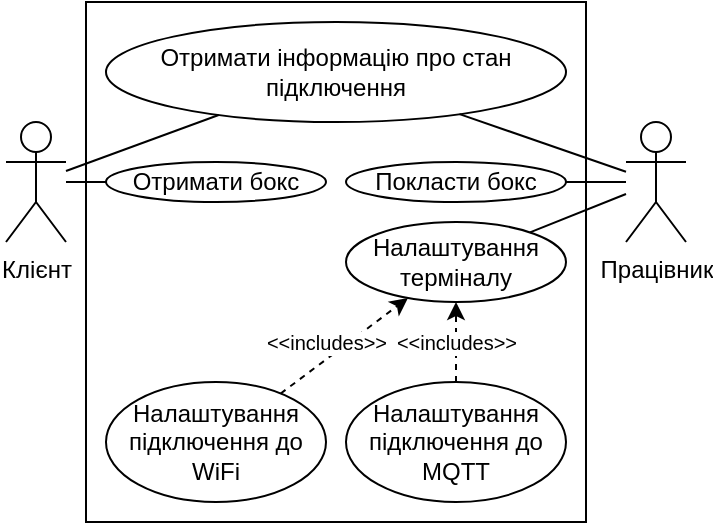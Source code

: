 <mxfile version="21.2.8" type="device" pages="4">
  <diagram name="Use-Case" id="QQ5Y-TXLVw4gwkbxKWof">
    <mxGraphModel dx="1418" dy="820" grid="1" gridSize="10" guides="1" tooltips="1" connect="1" arrows="1" fold="1" page="1" pageScale="1" pageWidth="850" pageHeight="1100" math="0" shadow="0">
      <root>
        <mxCell id="0" />
        <mxCell id="1" parent="0" />
        <mxCell id="yhWfdTrSdgtTu17OQwIP-1" value="Клієнт" style="shape=umlActor;verticalLabelPosition=bottom;verticalAlign=top;html=1;outlineConnect=0;" parent="1" vertex="1">
          <mxGeometry x="250" y="210" width="30" height="60" as="geometry" />
        </mxCell>
        <mxCell id="yhWfdTrSdgtTu17OQwIP-5" value="Працівник" style="shape=umlActor;verticalLabelPosition=bottom;verticalAlign=top;html=1;outlineConnect=0;" parent="1" vertex="1">
          <mxGeometry x="560" y="210" width="30" height="60" as="geometry" />
        </mxCell>
        <mxCell id="yhWfdTrSdgtTu17OQwIP-6" value="" style="rounded=0;whiteSpace=wrap;html=1;fillColor=none;" parent="1" vertex="1">
          <mxGeometry x="290" y="150" width="250" height="260" as="geometry" />
        </mxCell>
        <mxCell id="yhWfdTrSdgtTu17OQwIP-7" value="Отримати бокс" style="ellipse;whiteSpace=wrap;html=1;" parent="1" vertex="1">
          <mxGeometry x="300" y="230" width="110" height="20" as="geometry" />
        </mxCell>
        <mxCell id="yhWfdTrSdgtTu17OQwIP-8" value="Покласти бокс" style="ellipse;whiteSpace=wrap;html=1;" parent="1" vertex="1">
          <mxGeometry x="420" y="230" width="110" height="20" as="geometry" />
        </mxCell>
        <mxCell id="yhWfdTrSdgtTu17OQwIP-9" value="Налаштування терміналу" style="ellipse;whiteSpace=wrap;html=1;" parent="1" vertex="1">
          <mxGeometry x="420" y="260" width="110" height="40" as="geometry" />
        </mxCell>
        <mxCell id="yhWfdTrSdgtTu17OQwIP-10" value="Налаштування підключення до WiFi" style="ellipse;whiteSpace=wrap;html=1;" parent="1" vertex="1">
          <mxGeometry x="300" y="340" width="110" height="60" as="geometry" />
        </mxCell>
        <mxCell id="yhWfdTrSdgtTu17OQwIP-11" value="Налаштування підключення до MQTT" style="ellipse;whiteSpace=wrap;html=1;" parent="1" vertex="1">
          <mxGeometry x="420" y="340" width="110" height="60" as="geometry" />
        </mxCell>
        <mxCell id="yhWfdTrSdgtTu17OQwIP-14" value="" style="rounded=0;orthogonalLoop=1;jettySize=auto;dashed=1;html=1;fontSize=10;" parent="1" source="yhWfdTrSdgtTu17OQwIP-10" target="yhWfdTrSdgtTu17OQwIP-9" edge="1">
          <mxGeometry relative="1" as="geometry">
            <mxPoint x="308" y="589" as="sourcePoint" />
            <mxPoint x="452" y="536" as="targetPoint" />
          </mxGeometry>
        </mxCell>
        <mxCell id="yhWfdTrSdgtTu17OQwIP-15" value="&amp;lt;&amp;lt;includes&amp;gt;&amp;gt;" style="edgeLabel;align=center;verticalAlign=middle;resizable=0;points=[];html=1;fontSize=10;" parent="yhWfdTrSdgtTu17OQwIP-14" vertex="1" connectable="0">
          <mxGeometry x="0.162" relative="1" as="geometry">
            <mxPoint x="-14" y="2" as="offset" />
          </mxGeometry>
        </mxCell>
        <mxCell id="yhWfdTrSdgtTu17OQwIP-16" value="" style="rounded=0;orthogonalLoop=1;jettySize=auto;dashed=1;html=1;fontSize=10;" parent="1" source="yhWfdTrSdgtTu17OQwIP-11" target="yhWfdTrSdgtTu17OQwIP-9" edge="1">
          <mxGeometry relative="1" as="geometry">
            <mxPoint x="318" y="599" as="sourcePoint" />
            <mxPoint x="462" y="546" as="targetPoint" />
          </mxGeometry>
        </mxCell>
        <mxCell id="yhWfdTrSdgtTu17OQwIP-17" value="&amp;lt;&amp;lt;includes&amp;gt;&amp;gt;" style="edgeLabel;align=center;verticalAlign=middle;resizable=0;points=[];html=1;fontSize=10;" parent="yhWfdTrSdgtTu17OQwIP-16" vertex="1" connectable="0">
          <mxGeometry x="0.162" relative="1" as="geometry">
            <mxPoint y="3" as="offset" />
          </mxGeometry>
        </mxCell>
        <mxCell id="yhWfdTrSdgtTu17OQwIP-18" value="" style="endArrow=none;html=1;rounded=0;" parent="1" source="yhWfdTrSdgtTu17OQwIP-1" target="yhWfdTrSdgtTu17OQwIP-7" edge="1">
          <mxGeometry width="50" height="50" relative="1" as="geometry">
            <mxPoint x="120" y="380" as="sourcePoint" />
            <mxPoint x="170" y="330" as="targetPoint" />
          </mxGeometry>
        </mxCell>
        <mxCell id="yhWfdTrSdgtTu17OQwIP-21" value="" style="endArrow=none;html=1;rounded=0;" parent="1" source="yhWfdTrSdgtTu17OQwIP-8" target="yhWfdTrSdgtTu17OQwIP-5" edge="1">
          <mxGeometry width="50" height="50" relative="1" as="geometry">
            <mxPoint x="200" y="250" as="sourcePoint" />
            <mxPoint x="290" y="250" as="targetPoint" />
          </mxGeometry>
        </mxCell>
        <mxCell id="yhWfdTrSdgtTu17OQwIP-23" value="" style="endArrow=none;html=1;rounded=0;" parent="1" source="yhWfdTrSdgtTu17OQwIP-9" target="yhWfdTrSdgtTu17OQwIP-5" edge="1">
          <mxGeometry width="50" height="50" relative="1" as="geometry">
            <mxPoint x="540" y="250" as="sourcePoint" />
            <mxPoint x="570" y="250" as="targetPoint" />
          </mxGeometry>
        </mxCell>
        <mxCell id="yhWfdTrSdgtTu17OQwIP-24" value="Отримати інформацію про стан підключення" style="ellipse;whiteSpace=wrap;html=1;" parent="1" vertex="1">
          <mxGeometry x="300" y="160" width="230" height="50" as="geometry" />
        </mxCell>
        <mxCell id="yhWfdTrSdgtTu17OQwIP-26" value="" style="endArrow=none;html=1;rounded=0;" parent="1" source="yhWfdTrSdgtTu17OQwIP-24" target="yhWfdTrSdgtTu17OQwIP-5" edge="1">
          <mxGeometry width="50" height="50" relative="1" as="geometry">
            <mxPoint x="522" y="275" as="sourcePoint" />
            <mxPoint x="570" y="256" as="targetPoint" />
          </mxGeometry>
        </mxCell>
        <mxCell id="yhWfdTrSdgtTu17OQwIP-27" value="" style="endArrow=none;html=1;rounded=0;" parent="1" source="yhWfdTrSdgtTu17OQwIP-1" target="yhWfdTrSdgtTu17OQwIP-24" edge="1">
          <mxGeometry width="50" height="50" relative="1" as="geometry">
            <mxPoint x="487" y="216" as="sourcePoint" />
            <mxPoint x="570" y="245" as="targetPoint" />
          </mxGeometry>
        </mxCell>
      </root>
    </mxGraphModel>
  </diagram>
  <diagram id="sRdlX-RWd7SInb0Xz-m9" name="Interaction Overview">
    <mxGraphModel dx="1182" dy="683" grid="1" gridSize="10" guides="1" tooltips="1" connect="1" arrows="1" fold="1" page="1" pageScale="1" pageWidth="850" pageHeight="1100" math="0" shadow="0">
      <root>
        <mxCell id="0" />
        <mxCell id="1" parent="0" />
        <mxCell id="zswjcrRMalwncXxvHD72-5" value="" style="edgeStyle=orthogonalEdgeStyle;rounded=0;orthogonalLoop=1;jettySize=auto;html=1;" edge="1" parent="1" source="zswjcrRMalwncXxvHD72-1" target="zswjcrRMalwncXxvHD72-3">
          <mxGeometry relative="1" as="geometry" />
        </mxCell>
        <mxCell id="zswjcrRMalwncXxvHD72-1" value="" style="ellipse;whiteSpace=wrap;html=1;aspect=fixed;" vertex="1" parent="1">
          <mxGeometry x="435" y="50" width="50" height="50" as="geometry" />
        </mxCell>
        <mxCell id="zswjcrRMalwncXxvHD72-8" value="" style="edgeStyle=orthogonalEdgeStyle;rounded=0;orthogonalLoop=1;jettySize=auto;html=1;" edge="1" parent="1" source="zswjcrRMalwncXxvHD72-3" target="zswjcrRMalwncXxvHD72-6">
          <mxGeometry relative="1" as="geometry" />
        </mxCell>
        <mxCell id="zswjcrRMalwncXxvHD72-3" value="&lt;b style=&quot;border-color: var(--border-color);&quot;&gt;Ref&lt;/b&gt;" style="shape=umlFrame;whiteSpace=wrap;html=1;pointerEvents=0;recursiveResize=0;container=1;collapsible=0;width=40;height=20;" vertex="1" parent="1">
          <mxGeometry x="390" y="120" width="140" height="50" as="geometry" />
        </mxCell>
        <mxCell id="zswjcrRMalwncXxvHD72-4" value="Підключення комірок" style="text;align=center;html=1;" vertex="1" parent="zswjcrRMalwncXxvHD72-3">
          <mxGeometry width="120" height="20" relative="1" as="geometry">
            <mxPoint x="10" y="20" as="offset" />
          </mxGeometry>
        </mxCell>
        <mxCell id="zswjcrRMalwncXxvHD72-10" value="" style="edgeStyle=orthogonalEdgeStyle;rounded=0;orthogonalLoop=1;jettySize=auto;html=1;" edge="1" parent="1" source="zswjcrRMalwncXxvHD72-6" target="zswjcrRMalwncXxvHD72-9">
          <mxGeometry relative="1" as="geometry" />
        </mxCell>
        <mxCell id="zswjcrRMalwncXxvHD72-6" value="&lt;b style=&quot;border-color: var(--border-color);&quot;&gt;Ref&lt;/b&gt;" style="shape=umlFrame;whiteSpace=wrap;html=1;pointerEvents=0;recursiveResize=0;container=1;collapsible=0;width=40;height=20;" vertex="1" parent="1">
          <mxGeometry x="330" y="190" width="260" height="50" as="geometry" />
        </mxCell>
        <mxCell id="zswjcrRMalwncXxvHD72-7" value="Перевірка на необхідність зміни конфігурації" style="text;align=center;html=1;" vertex="1" parent="zswjcrRMalwncXxvHD72-6">
          <mxGeometry width="240" height="20" relative="1" as="geometry">
            <mxPoint x="10" y="20" as="offset" />
          </mxGeometry>
        </mxCell>
        <mxCell id="zswjcrRMalwncXxvHD72-13" style="edgeStyle=orthogonalEdgeStyle;rounded=0;orthogonalLoop=1;jettySize=auto;html=1;" edge="1" parent="1" source="zswjcrRMalwncXxvHD72-9" target="zswjcrRMalwncXxvHD72-11">
          <mxGeometry relative="1" as="geometry" />
        </mxCell>
        <mxCell id="zswjcrRMalwncXxvHD72-14" value="[Так]" style="edgeLabel;html=1;align=center;verticalAlign=middle;resizable=0;points=[];" vertex="1" connectable="0" parent="zswjcrRMalwncXxvHD72-13">
          <mxGeometry x="0.02" y="2" relative="1" as="geometry">
            <mxPoint as="offset" />
          </mxGeometry>
        </mxCell>
        <mxCell id="zswjcrRMalwncXxvHD72-38" style="edgeStyle=orthogonalEdgeStyle;rounded=0;orthogonalLoop=1;jettySize=auto;html=1;" edge="1" parent="1" source="zswjcrRMalwncXxvHD72-9" target="zswjcrRMalwncXxvHD72-36">
          <mxGeometry relative="1" as="geometry" />
        </mxCell>
        <mxCell id="zswjcrRMalwncXxvHD72-39" value="[Ні]" style="edgeLabel;html=1;align=center;verticalAlign=middle;resizable=0;points=[];" vertex="1" connectable="0" parent="zswjcrRMalwncXxvHD72-38">
          <mxGeometry x="-0.349" y="-1" relative="1" as="geometry">
            <mxPoint x="1" y="-6" as="offset" />
          </mxGeometry>
        </mxCell>
        <mxCell id="zswjcrRMalwncXxvHD72-9" value="" style="rhombus;whiteSpace=wrap;html=1;" vertex="1" parent="1">
          <mxGeometry x="450" y="260" width="20" height="30" as="geometry" />
        </mxCell>
        <mxCell id="zswjcrRMalwncXxvHD72-32" value="" style="edgeStyle=orthogonalEdgeStyle;rounded=0;orthogonalLoop=1;jettySize=auto;html=1;" edge="1" parent="1" source="zswjcrRMalwncXxvHD72-11" target="zswjcrRMalwncXxvHD72-17">
          <mxGeometry relative="1" as="geometry" />
        </mxCell>
        <mxCell id="zswjcrRMalwncXxvHD72-11" value="&lt;b style=&quot;border-color: var(--border-color);&quot;&gt;Ref&lt;/b&gt;" style="shape=umlFrame;whiteSpace=wrap;html=1;pointerEvents=0;recursiveResize=0;container=1;collapsible=0;width=40;height=20;" vertex="1" parent="1">
          <mxGeometry x="90" y="250" width="240" height="50" as="geometry" />
        </mxCell>
        <mxCell id="zswjcrRMalwncXxvHD72-12" value="Запуск точки доступу для налаштування" style="text;align=center;html=1;" vertex="1" parent="zswjcrRMalwncXxvHD72-11">
          <mxGeometry width="220" height="20" relative="1" as="geometry">
            <mxPoint x="10" y="20" as="offset" />
          </mxGeometry>
        </mxCell>
        <mxCell id="zswjcrRMalwncXxvHD72-40" style="edgeStyle=orthogonalEdgeStyle;rounded=0;orthogonalLoop=1;jettySize=auto;html=1;" edge="1" parent="1" source="zswjcrRMalwncXxvHD72-17" target="zswjcrRMalwncXxvHD72-36">
          <mxGeometry relative="1" as="geometry">
            <Array as="points" />
          </mxGeometry>
        </mxCell>
        <mxCell id="zswjcrRMalwncXxvHD72-17" value="&lt;b style=&quot;border-color: var(--border-color);&quot;&gt;CD&amp;nbsp;&lt;/b&gt;Налаштування" style="shape=umlFrame;whiteSpace=wrap;html=1;pointerEvents=0;recursiveResize=0;container=1;collapsible=0;width=120;height=20;" vertex="1" parent="1">
          <mxGeometry x="110" y="320" width="200" height="160" as="geometry" />
        </mxCell>
        <mxCell id="zswjcrRMalwncXxvHD72-18" value="Користувач" style="shape=umlLifeline;perimeter=lifelinePerimeter;whiteSpace=wrap;html=1;container=1;dropTarget=0;collapsible=0;recursiveResize=0;outlineConnect=0;portConstraint=eastwest;newEdgeStyle={&quot;edgeStyle&quot;:&quot;elbowEdgeStyle&quot;,&quot;elbow&quot;:&quot;vertical&quot;,&quot;curved&quot;:0,&quot;rounded&quot;:0};size=20;" vertex="1" parent="zswjcrRMalwncXxvHD72-17">
          <mxGeometry x="120" y="30" width="70" height="120" as="geometry" />
        </mxCell>
        <mxCell id="zswjcrRMalwncXxvHD72-22" value="" style="html=1;points=[];perimeter=orthogonalPerimeter;outlineConnect=0;targetShapes=umlLifeline;portConstraint=eastwest;newEdgeStyle={&quot;edgeStyle&quot;:&quot;elbowEdgeStyle&quot;,&quot;elbow&quot;:&quot;vertical&quot;,&quot;curved&quot;:0,&quot;rounded&quot;:0};" vertex="1" parent="zswjcrRMalwncXxvHD72-18">
          <mxGeometry x="30" y="30" width="10" height="80" as="geometry" />
        </mxCell>
        <mxCell id="zswjcrRMalwncXxvHD72-20" value="Термінал" style="shape=umlLifeline;perimeter=lifelinePerimeter;whiteSpace=wrap;html=1;container=1;dropTarget=0;collapsible=0;recursiveResize=0;outlineConnect=0;portConstraint=eastwest;newEdgeStyle={&quot;edgeStyle&quot;:&quot;elbowEdgeStyle&quot;,&quot;elbow&quot;:&quot;vertical&quot;,&quot;curved&quot;:0,&quot;rounded&quot;:0};size=20;" vertex="1" parent="zswjcrRMalwncXxvHD72-17">
          <mxGeometry x="10" y="30" width="60" height="120" as="geometry" />
        </mxCell>
        <mxCell id="zswjcrRMalwncXxvHD72-21" value="" style="html=1;points=[];perimeter=orthogonalPerimeter;outlineConnect=0;targetShapes=umlLifeline;portConstraint=eastwest;newEdgeStyle={&quot;edgeStyle&quot;:&quot;elbowEdgeStyle&quot;,&quot;elbow&quot;:&quot;vertical&quot;,&quot;curved&quot;:0,&quot;rounded&quot;:0};" vertex="1" parent="zswjcrRMalwncXxvHD72-20">
          <mxGeometry x="25" y="30" width="10" height="80" as="geometry" />
        </mxCell>
        <mxCell id="zswjcrRMalwncXxvHD72-23" value="" style="edgeStyle=elbowEdgeStyle;rounded=0;orthogonalLoop=1;jettySize=auto;html=1;elbow=vertical;curved=0;startArrow=classic;startFill=1;endArrow=none;endFill=0;" edge="1" parent="zswjcrRMalwncXxvHD72-17" source="zswjcrRMalwncXxvHD72-21" target="zswjcrRMalwncXxvHD72-22">
          <mxGeometry relative="1" as="geometry">
            <Array as="points">
              <mxPoint x="80" y="70" />
              <mxPoint x="90" y="100" />
            </Array>
          </mxGeometry>
        </mxCell>
        <mxCell id="zswjcrRMalwncXxvHD72-24" value="1: getPage&amp;nbsp;" style="edgeLabel;html=1;align=center;verticalAlign=middle;resizable=0;points=[];" vertex="1" connectable="0" parent="zswjcrRMalwncXxvHD72-23">
          <mxGeometry x="-0.021" relative="1" as="geometry">
            <mxPoint y="-10" as="offset" />
          </mxGeometry>
        </mxCell>
        <mxCell id="zswjcrRMalwncXxvHD72-25" value="" style="edgeStyle=elbowEdgeStyle;rounded=0;orthogonalLoop=1;jettySize=auto;html=1;elbow=vertical;curved=0;dashed=1;" edge="1" parent="zswjcrRMalwncXxvHD72-17" source="zswjcrRMalwncXxvHD72-21" target="zswjcrRMalwncXxvHD72-22">
          <mxGeometry relative="1" as="geometry">
            <Array as="points">
              <mxPoint x="100" y="90" />
              <mxPoint x="90" y="100" />
              <mxPoint x="80" y="90" />
            </Array>
          </mxGeometry>
        </mxCell>
        <mxCell id="zswjcrRMalwncXxvHD72-27" value="settings page" style="edgeLabel;html=1;align=center;verticalAlign=middle;resizable=0;points=[];" vertex="1" connectable="0" parent="zswjcrRMalwncXxvHD72-25">
          <mxGeometry x="-0.046" relative="1" as="geometry">
            <mxPoint y="-10" as="offset" />
          </mxGeometry>
        </mxCell>
        <mxCell id="zswjcrRMalwncXxvHD72-28" value="" style="edgeStyle=elbowEdgeStyle;rounded=0;orthogonalLoop=1;jettySize=auto;html=1;elbow=vertical;curved=0;" edge="1" parent="zswjcrRMalwncXxvHD72-17" source="zswjcrRMalwncXxvHD72-22" target="zswjcrRMalwncXxvHD72-21">
          <mxGeometry relative="1" as="geometry">
            <Array as="points">
              <mxPoint x="100" y="110" />
              <mxPoint x="90" y="130" />
            </Array>
          </mxGeometry>
        </mxCell>
        <mxCell id="zswjcrRMalwncXxvHD72-29" value="2: setSettings" style="edgeLabel;html=1;align=center;verticalAlign=middle;resizable=0;points=[];" vertex="1" connectable="0" parent="zswjcrRMalwncXxvHD72-28">
          <mxGeometry x="0.116" y="-1" relative="1" as="geometry">
            <mxPoint y="-9" as="offset" />
          </mxGeometry>
        </mxCell>
        <mxCell id="zswjcrRMalwncXxvHD72-30" value="" style="edgeStyle=elbowEdgeStyle;rounded=0;orthogonalLoop=1;jettySize=auto;html=1;elbow=vertical;curved=0;dashed=1;" edge="1" parent="zswjcrRMalwncXxvHD72-17" source="zswjcrRMalwncXxvHD72-21" target="zswjcrRMalwncXxvHD72-22">
          <mxGeometry relative="1" as="geometry">
            <Array as="points">
              <mxPoint x="100" y="130" />
              <mxPoint x="60" y="160" />
            </Array>
          </mxGeometry>
        </mxCell>
        <mxCell id="zswjcrRMalwncXxvHD72-31" value="result page" style="edgeLabel;html=1;align=center;verticalAlign=middle;resizable=0;points=[];" vertex="1" connectable="0" parent="zswjcrRMalwncXxvHD72-30">
          <mxGeometry x="-0.145" relative="1" as="geometry">
            <mxPoint x="10" y="-10" as="offset" />
          </mxGeometry>
        </mxCell>
        <mxCell id="zswjcrRMalwncXxvHD72-43" style="edgeStyle=orthogonalEdgeStyle;rounded=0;orthogonalLoop=1;jettySize=auto;html=1;" edge="1" parent="1" source="zswjcrRMalwncXxvHD72-36" target="zswjcrRMalwncXxvHD72-44">
          <mxGeometry relative="1" as="geometry">
            <mxPoint x="460" y="390" as="targetPoint" />
            <Array as="points">
              <mxPoint x="460" y="500" />
            </Array>
          </mxGeometry>
        </mxCell>
        <mxCell id="zswjcrRMalwncXxvHD72-36" value="&lt;b&gt;Ref&lt;/b&gt;" style="shape=umlFrame;whiteSpace=wrap;html=1;pointerEvents=0;recursiveResize=0;container=1;collapsible=0;width=40;height=20;" vertex="1" parent="1">
          <mxGeometry x="390" y="375" width="140" height="50" as="geometry" />
        </mxCell>
        <mxCell id="zswjcrRMalwncXxvHD72-37" value="Підключення до WiFi" style="text;align=center;html=1;" vertex="1" parent="zswjcrRMalwncXxvHD72-36">
          <mxGeometry width="120" height="20" relative="1" as="geometry">
            <mxPoint x="10" y="20" as="offset" />
          </mxGeometry>
        </mxCell>
        <mxCell id="zswjcrRMalwncXxvHD72-70" style="edgeStyle=orthogonalEdgeStyle;rounded=0;orthogonalLoop=1;jettySize=auto;html=1;" edge="1" parent="1" source="zswjcrRMalwncXxvHD72-44" target="zswjcrRMalwncXxvHD72-67">
          <mxGeometry relative="1" as="geometry" />
        </mxCell>
        <mxCell id="zswjcrRMalwncXxvHD72-44" value="&lt;b&gt;CD &lt;/b&gt;Підключення до MQTT брокера" style="shape=umlFrame;whiteSpace=wrap;html=1;pointerEvents=0;recursiveResize=0;container=1;collapsible=0;width=120;height=30;" vertex="1" parent="1">
          <mxGeometry x="110" y="490" width="200" height="170" as="geometry" />
        </mxCell>
        <mxCell id="zswjcrRMalwncXxvHD72-45" value="Брокер" style="shape=umlLifeline;perimeter=lifelinePerimeter;whiteSpace=wrap;html=1;container=1;dropTarget=0;collapsible=0;recursiveResize=0;outlineConnect=0;portConstraint=eastwest;newEdgeStyle={&quot;edgeStyle&quot;:&quot;elbowEdgeStyle&quot;,&quot;elbow&quot;:&quot;vertical&quot;,&quot;curved&quot;:0,&quot;rounded&quot;:0};size=20;" vertex="1" parent="zswjcrRMalwncXxvHD72-44">
          <mxGeometry x="120" y="40" width="70" height="120" as="geometry" />
        </mxCell>
        <mxCell id="zswjcrRMalwncXxvHD72-46" value="" style="html=1;points=[];perimeter=orthogonalPerimeter;outlineConnect=0;targetShapes=umlLifeline;portConstraint=eastwest;newEdgeStyle={&quot;edgeStyle&quot;:&quot;elbowEdgeStyle&quot;,&quot;elbow&quot;:&quot;vertical&quot;,&quot;curved&quot;:0,&quot;rounded&quot;:0};" vertex="1" parent="zswjcrRMalwncXxvHD72-45">
          <mxGeometry x="30" y="30" width="10" height="80" as="geometry" />
        </mxCell>
        <mxCell id="zswjcrRMalwncXxvHD72-47" value="Термінал" style="shape=umlLifeline;perimeter=lifelinePerimeter;whiteSpace=wrap;html=1;container=1;dropTarget=0;collapsible=0;recursiveResize=0;outlineConnect=0;portConstraint=eastwest;newEdgeStyle={&quot;edgeStyle&quot;:&quot;elbowEdgeStyle&quot;,&quot;elbow&quot;:&quot;vertical&quot;,&quot;curved&quot;:0,&quot;rounded&quot;:0};size=20;" vertex="1" parent="zswjcrRMalwncXxvHD72-44">
          <mxGeometry x="10" y="40" width="60" height="120" as="geometry" />
        </mxCell>
        <mxCell id="zswjcrRMalwncXxvHD72-48" value="" style="html=1;points=[];perimeter=orthogonalPerimeter;outlineConnect=0;targetShapes=umlLifeline;portConstraint=eastwest;newEdgeStyle={&quot;edgeStyle&quot;:&quot;elbowEdgeStyle&quot;,&quot;elbow&quot;:&quot;vertical&quot;,&quot;curved&quot;:0,&quot;rounded&quot;:0};" vertex="1" parent="zswjcrRMalwncXxvHD72-47">
          <mxGeometry x="25" y="30" width="10" height="80" as="geometry" />
        </mxCell>
        <mxCell id="zswjcrRMalwncXxvHD72-57" value="" style="edgeStyle=elbowEdgeStyle;rounded=0;orthogonalLoop=1;jettySize=auto;html=1;elbow=vertical;curved=0;" edge="1" parent="zswjcrRMalwncXxvHD72-44" source="zswjcrRMalwncXxvHD72-48" target="zswjcrRMalwncXxvHD72-46">
          <mxGeometry relative="1" as="geometry">
            <Array as="points">
              <mxPoint x="70" y="80" />
            </Array>
          </mxGeometry>
        </mxCell>
        <mxCell id="zswjcrRMalwncXxvHD72-58" value="1: сonnect" style="edgeLabel;html=1;align=center;verticalAlign=middle;resizable=0;points=[];" vertex="1" connectable="0" parent="zswjcrRMalwncXxvHD72-57">
          <mxGeometry x="-0.231" relative="1" as="geometry">
            <mxPoint x="15" y="-10" as="offset" />
          </mxGeometry>
        </mxCell>
        <mxCell id="zswjcrRMalwncXxvHD72-59" value="" style="edgeStyle=elbowEdgeStyle;rounded=0;orthogonalLoop=1;jettySize=auto;html=1;elbow=vertical;curved=0;" edge="1" parent="zswjcrRMalwncXxvHD72-44" source="zswjcrRMalwncXxvHD72-48" target="zswjcrRMalwncXxvHD72-46">
          <mxGeometry relative="1" as="geometry">
            <Array as="points">
              <mxPoint x="90" y="120" />
              <mxPoint x="70" y="100" />
            </Array>
          </mxGeometry>
        </mxCell>
        <mxCell id="zswjcrRMalwncXxvHD72-60" value="2: subsribe" style="edgeLabel;html=1;align=center;verticalAlign=middle;resizable=0;points=[];" vertex="1" connectable="0" parent="zswjcrRMalwncXxvHD72-59">
          <mxGeometry x="-0.139" relative="1" as="geometry">
            <mxPoint x="10" y="-10" as="offset" />
          </mxGeometry>
        </mxCell>
        <mxCell id="zswjcrRMalwncXxvHD72-62" value="" style="edgeStyle=elbowEdgeStyle;rounded=0;orthogonalLoop=1;jettySize=auto;html=1;elbow=vertical;curved=0;dashed=1;" edge="1" parent="zswjcrRMalwncXxvHD72-44" source="zswjcrRMalwncXxvHD72-46" target="zswjcrRMalwncXxvHD72-48">
          <mxGeometry relative="1" as="geometry">
            <Array as="points">
              <mxPoint x="140" y="100" />
            </Array>
          </mxGeometry>
        </mxCell>
        <mxCell id="zswjcrRMalwncXxvHD72-64" value="response" style="edgeLabel;html=1;align=center;verticalAlign=middle;resizable=0;points=[];" vertex="1" connectable="0" parent="zswjcrRMalwncXxvHD72-62">
          <mxGeometry x="0.078" relative="1" as="geometry">
            <mxPoint x="7" y="-10" as="offset" />
          </mxGeometry>
        </mxCell>
        <mxCell id="zswjcrRMalwncXxvHD72-63" value="" style="edgeStyle=elbowEdgeStyle;rounded=0;orthogonalLoop=1;jettySize=auto;html=1;elbow=vertical;curved=0;dashed=1;" edge="1" parent="zswjcrRMalwncXxvHD72-44" source="zswjcrRMalwncXxvHD72-46" target="zswjcrRMalwncXxvHD72-48">
          <mxGeometry relative="1" as="geometry">
            <Array as="points">
              <mxPoint x="60" y="140" />
            </Array>
          </mxGeometry>
        </mxCell>
        <mxCell id="zswjcrRMalwncXxvHD72-66" value="response" style="edgeLabel;html=1;align=center;verticalAlign=middle;resizable=0;points=[];" vertex="1" connectable="0" parent="zswjcrRMalwncXxvHD72-63">
          <mxGeometry x="-0.013" relative="1" as="geometry">
            <mxPoint x="2" y="-10" as="offset" />
          </mxGeometry>
        </mxCell>
        <mxCell id="zswjcrRMalwncXxvHD72-72" value="" style="edgeStyle=orthogonalEdgeStyle;rounded=0;orthogonalLoop=1;jettySize=auto;html=1;" edge="1" parent="1" source="zswjcrRMalwncXxvHD72-67" target="zswjcrRMalwncXxvHD72-71">
          <mxGeometry relative="1" as="geometry" />
        </mxCell>
        <mxCell id="zswjcrRMalwncXxvHD72-67" value="&lt;b style=&quot;border-color: var(--border-color);&quot;&gt;Ref&lt;/b&gt;" style="shape=umlFrame;whiteSpace=wrap;html=1;pointerEvents=0;recursiveResize=0;container=1;collapsible=0;width=40;height=20;" vertex="1" parent="1">
          <mxGeometry x="330" y="550" width="220" height="50" as="geometry" />
        </mxCell>
        <mxCell id="zswjcrRMalwncXxvHD72-68" value="Перевірка підключення до Інтернету" style="text;align=center;html=1;" vertex="1" parent="zswjcrRMalwncXxvHD72-67">
          <mxGeometry width="200" height="20" relative="1" as="geometry">
            <mxPoint x="10" y="20" as="offset" />
          </mxGeometry>
        </mxCell>
        <mxCell id="zswjcrRMalwncXxvHD72-75" style="edgeStyle=orthogonalEdgeStyle;rounded=0;orthogonalLoop=1;jettySize=auto;html=1;exitX=1;exitY=0.5;exitDx=0;exitDy=0;" edge="1" parent="1" source="zswjcrRMalwncXxvHD72-71" target="zswjcrRMalwncXxvHD72-73">
          <mxGeometry relative="1" as="geometry" />
        </mxCell>
        <mxCell id="zswjcrRMalwncXxvHD72-110" value="[Немає]" style="edgeLabel;html=1;align=center;verticalAlign=middle;resizable=0;points=[];" vertex="1" connectable="0" parent="zswjcrRMalwncXxvHD72-75">
          <mxGeometry x="-0.158" y="1" relative="1" as="geometry">
            <mxPoint x="-10" y="1" as="offset" />
          </mxGeometry>
        </mxCell>
        <mxCell id="zswjcrRMalwncXxvHD72-78" style="edgeStyle=orthogonalEdgeStyle;rounded=0;orthogonalLoop=1;jettySize=auto;html=1;exitX=0;exitY=0.5;exitDx=0;exitDy=0;" edge="1" parent="1" source="zswjcrRMalwncXxvHD72-71" target="zswjcrRMalwncXxvHD72-76">
          <mxGeometry relative="1" as="geometry" />
        </mxCell>
        <mxCell id="zswjcrRMalwncXxvHD72-109" value="[Є]" style="edgeLabel;html=1;align=center;verticalAlign=middle;resizable=0;points=[];" vertex="1" connectable="0" parent="zswjcrRMalwncXxvHD72-78">
          <mxGeometry x="-0.219" y="1" relative="1" as="geometry">
            <mxPoint as="offset" />
          </mxGeometry>
        </mxCell>
        <mxCell id="zswjcrRMalwncXxvHD72-71" value="" style="rhombus;whiteSpace=wrap;html=1;" vertex="1" parent="1">
          <mxGeometry x="430" y="620" width="20" height="30" as="geometry" />
        </mxCell>
        <mxCell id="zswjcrRMalwncXxvHD72-113" style="edgeStyle=orthogonalEdgeStyle;rounded=0;orthogonalLoop=1;jettySize=auto;html=1;endArrow=none;endFill=0;" edge="1" parent="1" source="zswjcrRMalwncXxvHD72-73">
          <mxGeometry relative="1" as="geometry">
            <mxPoint x="600" y="695" as="targetPoint" />
            <Array as="points">
              <mxPoint x="600" y="695" />
              <mxPoint x="600" y="695" />
            </Array>
          </mxGeometry>
        </mxCell>
        <mxCell id="zswjcrRMalwncXxvHD72-73" value="&lt;b&gt;Ref&lt;/b&gt;" style="shape=umlFrame;whiteSpace=wrap;html=1;pointerEvents=0;recursiveResize=0;container=1;collapsible=0;width=40;height=20;" vertex="1" parent="1">
          <mxGeometry x="450" y="670" width="140" height="50" as="geometry" />
        </mxCell>
        <mxCell id="zswjcrRMalwncXxvHD72-74" value="Вимкнути діод" style="text;align=center;html=1;" vertex="1" parent="zswjcrRMalwncXxvHD72-73">
          <mxGeometry width="120" height="20" relative="1" as="geometry">
            <mxPoint x="10" y="20" as="offset" />
          </mxGeometry>
        </mxCell>
        <mxCell id="zswjcrRMalwncXxvHD72-81" value="" style="edgeStyle=orthogonalEdgeStyle;rounded=0;orthogonalLoop=1;jettySize=auto;html=1;" edge="1" parent="1" source="zswjcrRMalwncXxvHD72-76" target="zswjcrRMalwncXxvHD72-79">
          <mxGeometry relative="1" as="geometry" />
        </mxCell>
        <mxCell id="zswjcrRMalwncXxvHD72-76" value="&lt;b&gt;Ref&lt;/b&gt;" style="shape=umlFrame;whiteSpace=wrap;html=1;pointerEvents=0;recursiveResize=0;container=1;collapsible=0;width=40;height=20;" vertex="1" parent="1">
          <mxGeometry x="290" y="670" width="140" height="50" as="geometry" />
        </mxCell>
        <mxCell id="zswjcrRMalwncXxvHD72-77" value="Увімкнути діод" style="text;align=center;html=1;" vertex="1" parent="zswjcrRMalwncXxvHD72-76">
          <mxGeometry width="120" height="20" relative="1" as="geometry">
            <mxPoint x="10" y="20" as="offset" />
          </mxGeometry>
        </mxCell>
        <mxCell id="zswjcrRMalwncXxvHD72-84" value="" style="edgeStyle=orthogonalEdgeStyle;rounded=0;orthogonalLoop=1;jettySize=auto;html=1;" edge="1" parent="1" source="zswjcrRMalwncXxvHD72-79" target="zswjcrRMalwncXxvHD72-83">
          <mxGeometry relative="1" as="geometry" />
        </mxCell>
        <mxCell id="zswjcrRMalwncXxvHD72-79" value="&lt;b style=&quot;border-color: var(--border-color);&quot;&gt;Ref&lt;/b&gt;" style="shape=umlFrame;whiteSpace=wrap;html=1;pointerEvents=0;recursiveResize=0;container=1;collapsible=0;width=40;height=20;" vertex="1" parent="1">
          <mxGeometry x="250" y="740" width="220" height="50" as="geometry" />
        </mxCell>
        <mxCell id="zswjcrRMalwncXxvHD72-80" value="Перевірка MQTT повідомлень" style="text;align=center;html=1;" vertex="1" parent="zswjcrRMalwncXxvHD72-79">
          <mxGeometry width="200" height="20" relative="1" as="geometry">
            <mxPoint x="10" y="20" as="offset" />
          </mxGeometry>
        </mxCell>
        <mxCell id="zswjcrRMalwncXxvHD72-87" style="edgeStyle=orthogonalEdgeStyle;rounded=0;orthogonalLoop=1;jettySize=auto;html=1;" edge="1" parent="1" source="zswjcrRMalwncXxvHD72-83" target="zswjcrRMalwncXxvHD72-85">
          <mxGeometry relative="1" as="geometry" />
        </mxCell>
        <mxCell id="zswjcrRMalwncXxvHD72-107" value="[Є]" style="edgeLabel;html=1;align=center;verticalAlign=middle;resizable=0;points=[];" vertex="1" connectable="0" parent="zswjcrRMalwncXxvHD72-87">
          <mxGeometry x="0.558" y="1" relative="1" as="geometry">
            <mxPoint x="11" y="-1" as="offset" />
          </mxGeometry>
        </mxCell>
        <mxCell id="zswjcrRMalwncXxvHD72-104" style="edgeStyle=orthogonalEdgeStyle;rounded=0;orthogonalLoop=1;jettySize=auto;html=1;endArrow=none;endFill=0;" edge="1" parent="1" source="zswjcrRMalwncXxvHD72-83">
          <mxGeometry relative="1" as="geometry">
            <mxPoint x="600" y="825" as="targetPoint" />
          </mxGeometry>
        </mxCell>
        <mxCell id="zswjcrRMalwncXxvHD72-105" value="[Немає]" style="edgeLabel;html=1;align=center;verticalAlign=middle;resizable=0;points=[];" vertex="1" connectable="0" parent="zswjcrRMalwncXxvHD72-104">
          <mxGeometry x="-0.29" y="1" relative="1" as="geometry">
            <mxPoint x="33" y="1" as="offset" />
          </mxGeometry>
        </mxCell>
        <mxCell id="zswjcrRMalwncXxvHD72-83" value="" style="rhombus;whiteSpace=wrap;html=1;" vertex="1" parent="1">
          <mxGeometry x="350" y="810" width="20" height="30" as="geometry" />
        </mxCell>
        <mxCell id="zswjcrRMalwncXxvHD72-89" style="edgeStyle=orthogonalEdgeStyle;rounded=0;orthogonalLoop=1;jettySize=auto;html=1;" edge="1" parent="1" source="zswjcrRMalwncXxvHD72-85" target="zswjcrRMalwncXxvHD72-88">
          <mxGeometry relative="1" as="geometry" />
        </mxCell>
        <mxCell id="zswjcrRMalwncXxvHD72-85" value="&lt;b&gt;Ref&lt;/b&gt;" style="shape=umlFrame;whiteSpace=wrap;html=1;pointerEvents=0;recursiveResize=0;container=1;collapsible=0;width=40;height=20;" vertex="1" parent="1">
          <mxGeometry x="130" y="800" width="180" height="50" as="geometry" />
        </mxCell>
        <mxCell id="zswjcrRMalwncXxvHD72-86" value="Перевірка наявності комірки" style="text;align=center;html=1;" vertex="1" parent="zswjcrRMalwncXxvHD72-85">
          <mxGeometry width="160" height="20" relative="1" as="geometry">
            <mxPoint x="10" y="20" as="offset" />
          </mxGeometry>
        </mxCell>
        <mxCell id="zswjcrRMalwncXxvHD72-92" value="" style="edgeStyle=orthogonalEdgeStyle;rounded=0;orthogonalLoop=1;jettySize=auto;html=1;" edge="1" parent="1" source="zswjcrRMalwncXxvHD72-88" target="zswjcrRMalwncXxvHD72-90">
          <mxGeometry relative="1" as="geometry" />
        </mxCell>
        <mxCell id="zswjcrRMalwncXxvHD72-108" value="[Є]" style="edgeLabel;html=1;align=center;verticalAlign=middle;resizable=0;points=[];" vertex="1" connectable="0" parent="zswjcrRMalwncXxvHD72-92">
          <mxGeometry x="0.551" y="1" relative="1" as="geometry">
            <mxPoint x="-1" y="-9" as="offset" />
          </mxGeometry>
        </mxCell>
        <mxCell id="zswjcrRMalwncXxvHD72-103" style="edgeStyle=orthogonalEdgeStyle;rounded=0;orthogonalLoop=1;jettySize=auto;html=1;endArrow=none;endFill=0;" edge="1" parent="1" source="zswjcrRMalwncXxvHD72-88">
          <mxGeometry relative="1" as="geometry">
            <mxPoint x="600" y="885" as="targetPoint" />
          </mxGeometry>
        </mxCell>
        <mxCell id="zswjcrRMalwncXxvHD72-106" value="[Немає]" style="edgeLabel;html=1;align=center;verticalAlign=middle;resizable=0;points=[];" vertex="1" connectable="0" parent="zswjcrRMalwncXxvHD72-103">
          <mxGeometry x="-0.237" y="1" relative="1" as="geometry">
            <mxPoint x="114" y="1" as="offset" />
          </mxGeometry>
        </mxCell>
        <mxCell id="zswjcrRMalwncXxvHD72-88" value="" style="rhombus;whiteSpace=wrap;html=1;" vertex="1" parent="1">
          <mxGeometry x="210" y="870" width="20" height="30" as="geometry" />
        </mxCell>
        <mxCell id="zswjcrRMalwncXxvHD72-97" style="edgeStyle=orthogonalEdgeStyle;rounded=0;orthogonalLoop=1;jettySize=auto;html=1;" edge="1" parent="1" source="zswjcrRMalwncXxvHD72-90" target="zswjcrRMalwncXxvHD72-93">
          <mxGeometry relative="1" as="geometry" />
        </mxCell>
        <mxCell id="zswjcrRMalwncXxvHD72-90" value="&lt;b&gt;Ref&lt;/b&gt;" style="shape=umlFrame;whiteSpace=wrap;html=1;pointerEvents=0;recursiveResize=0;container=1;collapsible=0;width=40;height=20;" vertex="1" parent="1">
          <mxGeometry x="160" y="930" width="120" height="50" as="geometry" />
        </mxCell>
        <mxCell id="zswjcrRMalwncXxvHD72-91" value="Відкрити комірку" style="text;align=center;html=1;" vertex="1" parent="zswjcrRMalwncXxvHD72-90">
          <mxGeometry width="100" height="20" relative="1" as="geometry">
            <mxPoint x="10" y="20" as="offset" />
          </mxGeometry>
        </mxCell>
        <mxCell id="zswjcrRMalwncXxvHD72-98" style="edgeStyle=orthogonalEdgeStyle;rounded=0;orthogonalLoop=1;jettySize=auto;html=1;" edge="1" parent="1" source="zswjcrRMalwncXxvHD72-93" target="zswjcrRMalwncXxvHD72-95">
          <mxGeometry relative="1" as="geometry" />
        </mxCell>
        <mxCell id="zswjcrRMalwncXxvHD72-93" value="&lt;b&gt;Ref&lt;/b&gt;" style="shape=umlFrame;whiteSpace=wrap;html=1;pointerEvents=0;recursiveResize=0;container=1;collapsible=0;width=40;height=20;" vertex="1" parent="1">
          <mxGeometry x="300" y="930" width="120" height="50" as="geometry" />
        </mxCell>
        <mxCell id="zswjcrRMalwncXxvHD72-94" value="Почекати 5 секунд" style="text;align=center;html=1;" vertex="1" parent="zswjcrRMalwncXxvHD72-93">
          <mxGeometry width="100" height="20" relative="1" as="geometry">
            <mxPoint x="10" y="20" as="offset" />
          </mxGeometry>
        </mxCell>
        <mxCell id="zswjcrRMalwncXxvHD72-102" value="" style="edgeStyle=orthogonalEdgeStyle;rounded=0;orthogonalLoop=1;jettySize=auto;html=1;" edge="1" parent="1" source="zswjcrRMalwncXxvHD72-95" target="zswjcrRMalwncXxvHD72-67">
          <mxGeometry relative="1" as="geometry">
            <mxPoint x="457.2" y="1198.7" as="targetPoint" />
            <Array as="points">
              <mxPoint x="600" y="955" />
              <mxPoint x="600" y="575" />
            </Array>
          </mxGeometry>
        </mxCell>
        <mxCell id="zswjcrRMalwncXxvHD72-95" value="&lt;b&gt;Ref&lt;/b&gt;" style="shape=umlFrame;whiteSpace=wrap;html=1;pointerEvents=0;recursiveResize=0;container=1;collapsible=0;width=40;height=20;" vertex="1" parent="1">
          <mxGeometry x="440" y="930" width="120" height="50" as="geometry" />
        </mxCell>
        <mxCell id="zswjcrRMalwncXxvHD72-96" value="Закрити комірку" style="text;align=center;html=1;" vertex="1" parent="zswjcrRMalwncXxvHD72-95">
          <mxGeometry width="100" height="20" relative="1" as="geometry">
            <mxPoint x="10" y="20" as="offset" />
          </mxGeometry>
        </mxCell>
      </root>
    </mxGraphModel>
  </diagram>
  <diagram id="4FyG-PxxAIIpwH2PDaL7" name="Activity">
    <mxGraphModel dx="978" dy="566" grid="1" gridSize="10" guides="1" tooltips="1" connect="1" arrows="1" fold="1" page="1" pageScale="1" pageWidth="850" pageHeight="1100" math="0" shadow="0">
      <root>
        <mxCell id="0" />
        <mxCell id="1" parent="0" />
        <mxCell id="tUj53khMk2jWylu8mosF-1" value="" style="edgeStyle=orthogonalEdgeStyle;rounded=0;orthogonalLoop=1;jettySize=auto;html=1;" edge="1" parent="1" source="tUj53khMk2jWylu8mosF-2" target="tUj53khMk2jWylu8mosF-87">
          <mxGeometry relative="1" as="geometry" />
        </mxCell>
        <mxCell id="tUj53khMk2jWylu8mosF-2" value="" style="ellipse;whiteSpace=wrap;html=1;aspect=fixed;" vertex="1" parent="1">
          <mxGeometry x="440" y="60" width="40" height="40" as="geometry" />
        </mxCell>
        <mxCell id="tUj53khMk2jWylu8mosF-3" value="" style="edgeStyle=orthogonalEdgeStyle;rounded=0;orthogonalLoop=1;jettySize=auto;html=1;" edge="1" parent="1" source="tUj53khMk2jWylu8mosF-87" target="tUj53khMk2jWylu8mosF-88">
          <mxGeometry relative="1" as="geometry">
            <mxPoint x="460" y="190" as="targetPoint" />
          </mxGeometry>
        </mxCell>
        <mxCell id="tUj53khMk2jWylu8mosF-6" value="" style="edgeStyle=orthogonalEdgeStyle;rounded=0;orthogonalLoop=1;jettySize=auto;html=1;" edge="1" parent="1" source="tUj53khMk2jWylu8mosF-88" target="tUj53khMk2jWylu8mosF-13">
          <mxGeometry relative="1" as="geometry">
            <mxPoint x="460" y="240" as="sourcePoint" />
          </mxGeometry>
        </mxCell>
        <mxCell id="tUj53khMk2jWylu8mosF-9" style="edgeStyle=orthogonalEdgeStyle;rounded=0;orthogonalLoop=1;jettySize=auto;html=1;" edge="1" parent="1" source="tUj53khMk2jWylu8mosF-13" target="tUj53khMk2jWylu8mosF-89">
          <mxGeometry relative="1" as="geometry">
            <mxPoint x="330" y="275" as="targetPoint" />
          </mxGeometry>
        </mxCell>
        <mxCell id="tUj53khMk2jWylu8mosF-10" value="[Так]" style="edgeLabel;html=1;align=center;verticalAlign=middle;resizable=0;points=[];" vertex="1" connectable="0" parent="tUj53khMk2jWylu8mosF-9">
          <mxGeometry x="0.02" y="2" relative="1" as="geometry">
            <mxPoint x="5" y="-2" as="offset" />
          </mxGeometry>
        </mxCell>
        <mxCell id="tUj53khMk2jWylu8mosF-11" style="edgeStyle=orthogonalEdgeStyle;rounded=0;orthogonalLoop=1;jettySize=auto;html=1;" edge="1" parent="1" source="tUj53khMk2jWylu8mosF-13" target="tUj53khMk2jWylu8mosF-91">
          <mxGeometry relative="1" as="geometry">
            <mxPoint x="460" y="375" as="targetPoint" />
          </mxGeometry>
        </mxCell>
        <mxCell id="tUj53khMk2jWylu8mosF-12" value="[Ні]" style="edgeLabel;html=1;align=center;verticalAlign=middle;resizable=0;points=[];" vertex="1" connectable="0" parent="tUj53khMk2jWylu8mosF-11">
          <mxGeometry x="-0.349" y="-1" relative="1" as="geometry">
            <mxPoint x="1" y="-6" as="offset" />
          </mxGeometry>
        </mxCell>
        <mxCell id="tUj53khMk2jWylu8mosF-13" value="" style="rhombus;whiteSpace=wrap;html=1;" vertex="1" parent="1">
          <mxGeometry x="440" y="230" width="40" height="40" as="geometry" />
        </mxCell>
        <mxCell id="tUj53khMk2jWylu8mosF-14" value="" style="edgeStyle=orthogonalEdgeStyle;rounded=0;orthogonalLoop=1;jettySize=auto;html=1;" edge="1" parent="1" source="tUj53khMk2jWylu8mosF-89" target="tUj53khMk2jWylu8mosF-90">
          <mxGeometry relative="1" as="geometry">
            <mxPoint x="210" y="300" as="sourcePoint" />
            <mxPoint x="210" y="320" as="targetPoint" />
          </mxGeometry>
        </mxCell>
        <mxCell id="tUj53khMk2jWylu8mosF-17" style="edgeStyle=orthogonalEdgeStyle;rounded=0;orthogonalLoop=1;jettySize=auto;html=1;" edge="1" parent="1" source="tUj53khMk2jWylu8mosF-90" target="tUj53khMk2jWylu8mosF-91">
          <mxGeometry relative="1" as="geometry">
            <Array as="points" />
            <mxPoint x="310" y="400" as="sourcePoint" />
            <mxPoint x="390" y="400" as="targetPoint" />
          </mxGeometry>
        </mxCell>
        <mxCell id="tUj53khMk2jWylu8mosF-31" style="edgeStyle=orthogonalEdgeStyle;rounded=0;orthogonalLoop=1;jettySize=auto;html=1;" edge="1" parent="1" source="tUj53khMk2jWylu8mosF-91" target="tUj53khMk2jWylu8mosF-92">
          <mxGeometry relative="1" as="geometry">
            <mxPoint x="460" y="390" as="targetPoint" />
            <mxPoint x="460" y="425" as="sourcePoint" />
          </mxGeometry>
        </mxCell>
        <mxCell id="tUj53khMk2jWylu8mosF-48" value="" style="edgeStyle=orthogonalEdgeStyle;rounded=0;orthogonalLoop=1;jettySize=auto;html=1;" edge="1" parent="1" source="tUj53khMk2jWylu8mosF-93" target="tUj53khMk2jWylu8mosF-55">
          <mxGeometry relative="1" as="geometry">
            <mxPoint x="440" y="600" as="sourcePoint" />
          </mxGeometry>
        </mxCell>
        <mxCell id="tUj53khMk2jWylu8mosF-51" style="edgeStyle=orthogonalEdgeStyle;rounded=0;orthogonalLoop=1;jettySize=auto;html=1;exitX=1;exitY=0.5;exitDx=0;exitDy=0;" edge="1" parent="1" source="tUj53khMk2jWylu8mosF-55" target="tUj53khMk2jWylu8mosF-95">
          <mxGeometry relative="1" as="geometry" />
        </mxCell>
        <mxCell id="tUj53khMk2jWylu8mosF-52" value="[Немає]" style="edgeLabel;html=1;align=center;verticalAlign=middle;resizable=0;points=[];" vertex="1" connectable="0" parent="tUj53khMk2jWylu8mosF-51">
          <mxGeometry x="-0.158" y="1" relative="1" as="geometry">
            <mxPoint x="10" y="11" as="offset" />
          </mxGeometry>
        </mxCell>
        <mxCell id="tUj53khMk2jWylu8mosF-53" style="edgeStyle=orthogonalEdgeStyle;rounded=0;orthogonalLoop=1;jettySize=auto;html=1;exitX=0;exitY=0.5;exitDx=0;exitDy=0;" edge="1" parent="1" source="tUj53khMk2jWylu8mosF-55" target="tUj53khMk2jWylu8mosF-96">
          <mxGeometry relative="1" as="geometry" />
        </mxCell>
        <mxCell id="tUj53khMk2jWylu8mosF-54" value="[Є]" style="edgeLabel;html=1;align=center;verticalAlign=middle;resizable=0;points=[];" vertex="1" connectable="0" parent="tUj53khMk2jWylu8mosF-53">
          <mxGeometry x="-0.219" y="1" relative="1" as="geometry">
            <mxPoint x="-13" y="9" as="offset" />
          </mxGeometry>
        </mxCell>
        <mxCell id="tUj53khMk2jWylu8mosF-55" value="" style="rhombus;whiteSpace=wrap;html=1;" vertex="1" parent="1">
          <mxGeometry x="440" y="460" width="40" height="40" as="geometry" />
        </mxCell>
        <mxCell id="tUj53khMk2jWylu8mosF-56" style="edgeStyle=orthogonalEdgeStyle;rounded=0;orthogonalLoop=1;jettySize=auto;html=1;endArrow=none;endFill=0;" edge="1" parent="1" source="tUj53khMk2jWylu8mosF-95">
          <mxGeometry relative="1" as="geometry">
            <mxPoint x="590" y="520" as="targetPoint" />
          </mxGeometry>
        </mxCell>
        <mxCell id="tUj53khMk2jWylu8mosF-59" value="" style="edgeStyle=orthogonalEdgeStyle;rounded=0;orthogonalLoop=1;jettySize=auto;html=1;" edge="1" parent="1" source="tUj53khMk2jWylu8mosF-96" target="tUj53khMk2jWylu8mosF-99">
          <mxGeometry relative="1" as="geometry">
            <mxPoint x="360" y="720" as="sourcePoint" />
          </mxGeometry>
        </mxCell>
        <mxCell id="tUj53khMk2jWylu8mosF-62" value="" style="edgeStyle=orthogonalEdgeStyle;rounded=0;orthogonalLoop=1;jettySize=auto;html=1;" edge="1" parent="1" source="tUj53khMk2jWylu8mosF-99" target="tUj53khMk2jWylu8mosF-69">
          <mxGeometry relative="1" as="geometry">
            <mxPoint x="440" y="680" as="sourcePoint" />
          </mxGeometry>
        </mxCell>
        <mxCell id="tUj53khMk2jWylu8mosF-65" style="edgeStyle=orthogonalEdgeStyle;rounded=0;orthogonalLoop=1;jettySize=auto;html=1;" edge="1" parent="1" source="tUj53khMk2jWylu8mosF-69" target="tUj53khMk2jWylu8mosF-100">
          <mxGeometry relative="1" as="geometry">
            <mxPoint x="410" y="650" as="targetPoint" />
          </mxGeometry>
        </mxCell>
        <mxCell id="tUj53khMk2jWylu8mosF-66" value="[Є]" style="edgeLabel;html=1;align=center;verticalAlign=middle;resizable=0;points=[];" vertex="1" connectable="0" parent="tUj53khMk2jWylu8mosF-65">
          <mxGeometry x="0.558" y="1" relative="1" as="geometry">
            <mxPoint x="9" y="-1" as="offset" />
          </mxGeometry>
        </mxCell>
        <mxCell id="tUj53khMk2jWylu8mosF-67" style="edgeStyle=orthogonalEdgeStyle;rounded=0;orthogonalLoop=1;jettySize=auto;html=1;endArrow=none;endFill=0;" edge="1" parent="1" source="tUj53khMk2jWylu8mosF-69">
          <mxGeometry relative="1" as="geometry">
            <mxPoint x="590" y="630" as="targetPoint" />
          </mxGeometry>
        </mxCell>
        <mxCell id="tUj53khMk2jWylu8mosF-68" value="[Немає]" style="edgeLabel;html=1;align=center;verticalAlign=middle;resizable=0;points=[];" vertex="1" connectable="0" parent="tUj53khMk2jWylu8mosF-67">
          <mxGeometry x="-0.29" y="1" relative="1" as="geometry">
            <mxPoint x="40" y="1" as="offset" />
          </mxGeometry>
        </mxCell>
        <mxCell id="tUj53khMk2jWylu8mosF-69" value="" style="rhombus;whiteSpace=wrap;html=1;" vertex="1" parent="1">
          <mxGeometry x="380" y="610" width="40" height="40" as="geometry" />
        </mxCell>
        <mxCell id="tUj53khMk2jWylu8mosF-70" style="edgeStyle=orthogonalEdgeStyle;rounded=0;orthogonalLoop=1;jettySize=auto;html=1;" edge="1" parent="1" source="tUj53khMk2jWylu8mosF-100" target="tUj53khMk2jWylu8mosF-77">
          <mxGeometry relative="1" as="geometry">
            <mxPoint x="320" y="675" as="sourcePoint" />
          </mxGeometry>
        </mxCell>
        <mxCell id="tUj53khMk2jWylu8mosF-73" value="" style="edgeStyle=orthogonalEdgeStyle;rounded=0;orthogonalLoop=1;jettySize=auto;html=1;" edge="1" parent="1" source="tUj53khMk2jWylu8mosF-77" target="tUj53khMk2jWylu8mosF-103">
          <mxGeometry relative="1" as="geometry">
            <mxPoint x="190" y="860" as="targetPoint" />
          </mxGeometry>
        </mxCell>
        <mxCell id="tUj53khMk2jWylu8mosF-74" value="[Є]" style="edgeLabel;html=1;align=center;verticalAlign=middle;resizable=0;points=[];" vertex="1" connectable="0" parent="tUj53khMk2jWylu8mosF-73">
          <mxGeometry x="0.551" y="1" relative="1" as="geometry">
            <mxPoint x="-1" y="-9" as="offset" />
          </mxGeometry>
        </mxCell>
        <mxCell id="tUj53khMk2jWylu8mosF-75" style="edgeStyle=orthogonalEdgeStyle;rounded=0;orthogonalLoop=1;jettySize=auto;html=1;endArrow=none;endFill=0;" edge="1" parent="1" source="tUj53khMk2jWylu8mosF-77">
          <mxGeometry relative="1" as="geometry">
            <mxPoint x="590" y="690" as="targetPoint" />
          </mxGeometry>
        </mxCell>
        <mxCell id="tUj53khMk2jWylu8mosF-76" value="[Немає]" style="edgeLabel;html=1;align=center;verticalAlign=middle;resizable=0;points=[];" vertex="1" connectable="0" parent="tUj53khMk2jWylu8mosF-75">
          <mxGeometry x="-0.237" y="1" relative="1" as="geometry">
            <mxPoint x="103" y="1" as="offset" />
          </mxGeometry>
        </mxCell>
        <mxCell id="tUj53khMk2jWylu8mosF-77" value="" style="rhombus;whiteSpace=wrap;html=1;" vertex="1" parent="1">
          <mxGeometry x="270" y="670" width="40" height="40" as="geometry" />
        </mxCell>
        <mxCell id="tUj53khMk2jWylu8mosF-84" value="" style="edgeStyle=orthogonalEdgeStyle;rounded=0;orthogonalLoop=1;jettySize=auto;html=1;" edge="1" parent="1" source="tUj53khMk2jWylu8mosF-105" target="tUj53khMk2jWylu8mosF-93">
          <mxGeometry relative="1" as="geometry">
            <mxPoint x="550" y="575" as="targetPoint" />
            <Array as="points">
              <mxPoint x="590" y="750" />
              <mxPoint x="590" y="420" />
            </Array>
            <mxPoint x="250" y="1025" as="sourcePoint" />
          </mxGeometry>
        </mxCell>
        <mxCell id="tUj53khMk2jWylu8mosF-87" value="Підключення комірок" style="rounded=1;whiteSpace=wrap;html=1;" vertex="1" parent="1">
          <mxGeometry x="400" y="120" width="120" height="30" as="geometry" />
        </mxCell>
        <mxCell id="tUj53khMk2jWylu8mosF-88" value="Перевірка на необхідність зміни конфігурації" style="rounded=1;whiteSpace=wrap;html=1;" vertex="1" parent="1">
          <mxGeometry x="385" y="170" width="150" height="40" as="geometry" />
        </mxCell>
        <mxCell id="tUj53khMk2jWylu8mosF-89" value="Запуск точки доступу для налаштування" style="rounded=1;whiteSpace=wrap;html=1;" vertex="1" parent="1">
          <mxGeometry x="270" y="230" width="130" height="40" as="geometry" />
        </mxCell>
        <mxCell id="tUj53khMk2jWylu8mosF-90" value="Налаштування" style="rounded=1;whiteSpace=wrap;html=1;" vertex="1" parent="1">
          <mxGeometry x="290" y="300" width="90" height="20" as="geometry" />
        </mxCell>
        <mxCell id="tUj53khMk2jWylu8mosF-91" value="Підключення до WiFi" style="rounded=1;whiteSpace=wrap;html=1;" vertex="1" parent="1">
          <mxGeometry x="400" y="300" width="120" height="20" as="geometry" />
        </mxCell>
        <mxCell id="tUj53khMk2jWylu8mosF-94" style="edgeStyle=orthogonalEdgeStyle;rounded=0;orthogonalLoop=1;jettySize=auto;html=1;" edge="1" parent="1" source="tUj53khMk2jWylu8mosF-92" target="tUj53khMk2jWylu8mosF-93">
          <mxGeometry relative="1" as="geometry" />
        </mxCell>
        <mxCell id="tUj53khMk2jWylu8mosF-92" value="Підключення до MQTT брокера" style="rounded=1;whiteSpace=wrap;html=1;" vertex="1" parent="1">
          <mxGeometry x="410" y="340" width="100" height="40" as="geometry" />
        </mxCell>
        <mxCell id="tUj53khMk2jWylu8mosF-93" value="Перевірка підключення до Інтернету" style="rounded=1;whiteSpace=wrap;html=1;" vertex="1" parent="1">
          <mxGeometry x="390" y="400" width="140" height="40" as="geometry" />
        </mxCell>
        <mxCell id="tUj53khMk2jWylu8mosF-95" value="Вимкнути діод" style="rounded=1;whiteSpace=wrap;html=1;" vertex="1" parent="1">
          <mxGeometry x="470" y="510" width="100" height="20" as="geometry" />
        </mxCell>
        <mxCell id="tUj53khMk2jWylu8mosF-96" value="Увімкнути діод" style="rounded=1;whiteSpace=wrap;html=1;" vertex="1" parent="1">
          <mxGeometry x="350" y="510" width="100" height="20" as="geometry" />
        </mxCell>
        <mxCell id="tUj53khMk2jWylu8mosF-99" value="Перевірка MQTT повідомлень" style="rounded=1;whiteSpace=wrap;html=1;" vertex="1" parent="1">
          <mxGeometry x="350" y="550" width="100" height="40" as="geometry" />
        </mxCell>
        <mxCell id="tUj53khMk2jWylu8mosF-100" value="Перевірка наявності комірки" style="rounded=1;whiteSpace=wrap;html=1;" vertex="1" parent="1">
          <mxGeometry x="230" y="610" width="120" height="40" as="geometry" />
        </mxCell>
        <mxCell id="tUj53khMk2jWylu8mosF-106" style="edgeStyle=orthogonalEdgeStyle;rounded=0;orthogonalLoop=1;jettySize=auto;html=1;" edge="1" parent="1" source="tUj53khMk2jWylu8mosF-103" target="tUj53khMk2jWylu8mosF-104">
          <mxGeometry relative="1" as="geometry" />
        </mxCell>
        <mxCell id="tUj53khMk2jWylu8mosF-103" value="Відкрити комірку" style="rounded=1;whiteSpace=wrap;html=1;" vertex="1" parent="1">
          <mxGeometry x="240" y="740" width="100" height="20" as="geometry" />
        </mxCell>
        <mxCell id="tUj53khMk2jWylu8mosF-107" style="edgeStyle=orthogonalEdgeStyle;rounded=0;orthogonalLoop=1;jettySize=auto;html=1;" edge="1" parent="1" source="tUj53khMk2jWylu8mosF-104" target="tUj53khMk2jWylu8mosF-105">
          <mxGeometry relative="1" as="geometry" />
        </mxCell>
        <mxCell id="tUj53khMk2jWylu8mosF-104" value="Почекати 5 сек" style="rounded=1;whiteSpace=wrap;html=1;" vertex="1" parent="1">
          <mxGeometry x="360" y="740" width="100" height="20" as="geometry" />
        </mxCell>
        <mxCell id="tUj53khMk2jWylu8mosF-105" value="Закрити комірку" style="rounded=1;whiteSpace=wrap;html=1;" vertex="1" parent="1">
          <mxGeometry x="480" y="740" width="100" height="20" as="geometry" />
        </mxCell>
      </root>
    </mxGraphModel>
  </diagram>
  <diagram id="9oOTA1OoHbEXk1xL0Kun" name="Component">
    <mxGraphModel dx="810" dy="469" grid="1" gridSize="10" guides="1" tooltips="1" connect="1" arrows="1" fold="1" page="1" pageScale="1" pageWidth="850" pageHeight="1100" math="0" shadow="0">
      <root>
        <mxCell id="0" />
        <mxCell id="1" parent="0" />
        <mxCell id="XnYXMDgXKQF0LSBdD75Z-1" value="Main" style="shape=module;align=left;spacingLeft=20;align=center;verticalAlign=top;whiteSpace=wrap;html=1;" vertex="1" parent="1">
          <mxGeometry x="150" y="130" width="100" height="50" as="geometry" />
        </mxCell>
        <mxCell id="XnYXMDgXKQF0LSBdD75Z-2" value="Preferenced MQTT Client" style="shape=module;align=left;spacingLeft=20;align=center;verticalAlign=top;whiteSpace=wrap;html=1;" vertex="1" parent="1">
          <mxGeometry x="150" y="240" width="100" height="50" as="geometry" />
        </mxCell>
        <mxCell id="XnYXMDgXKQF0LSBdD75Z-3" value="" style="rounded=0;orthogonalLoop=1;jettySize=auto;html=1;endArrow=none;endFill=0;sketch=0;sourcePerimeterSpacing=0;targetPerimeterSpacing=0;" edge="1" target="XnYXMDgXKQF0LSBdD75Z-5" parent="1" source="XnYXMDgXKQF0LSBdD75Z-2">
          <mxGeometry relative="1" as="geometry">
            <mxPoint x="250" y="210" as="sourcePoint" />
          </mxGeometry>
        </mxCell>
        <mxCell id="XnYXMDgXKQF0LSBdD75Z-4" value="" style="rounded=0;orthogonalLoop=1;jettySize=auto;html=1;endArrow=halfCircle;endFill=0;endSize=6;strokeWidth=1;sketch=0;" edge="1" target="XnYXMDgXKQF0LSBdD75Z-5" parent="1" source="XnYXMDgXKQF0LSBdD75Z-1">
          <mxGeometry relative="1" as="geometry">
            <mxPoint x="250" y="220" as="sourcePoint" />
          </mxGeometry>
        </mxCell>
        <mxCell id="XnYXMDgXKQF0LSBdD75Z-14" value="MQTT client" style="edgeLabel;html=1;align=center;verticalAlign=middle;resizable=0;points=[];" vertex="1" connectable="0" parent="XnYXMDgXKQF0LSBdD75Z-4">
          <mxGeometry x="-0.341" relative="1" as="geometry">
            <mxPoint x="40" y="20" as="offset" />
          </mxGeometry>
        </mxCell>
        <mxCell id="XnYXMDgXKQF0LSBdD75Z-5" value="" style="ellipse;whiteSpace=wrap;html=1;align=center;aspect=fixed;resizable=0;points=[];outlineConnect=0;sketch=0;" vertex="1" parent="1">
          <mxGeometry x="195" y="210" width="10" height="10" as="geometry" />
        </mxCell>
        <mxCell id="XnYXMDgXKQF0LSBdD75Z-10" value="" style="rounded=0;orthogonalLoop=1;jettySize=auto;html=1;endArrow=halfCircle;endFill=0;endSize=6;strokeWidth=1;sketch=0;" edge="1" parent="1">
          <mxGeometry relative="1" as="geometry">
            <mxPoint x="250" y="140" as="sourcePoint" />
            <mxPoint x="280" y="140" as="targetPoint" />
          </mxGeometry>
        </mxCell>
        <mxCell id="XnYXMDgXKQF0LSBdD75Z-13" value="Servo" style="edgeLabel;html=1;align=center;verticalAlign=middle;resizable=0;points=[];" vertex="1" connectable="0" parent="XnYXMDgXKQF0LSBdD75Z-10">
          <mxGeometry x="-0.444" relative="1" as="geometry">
            <mxPoint x="37" as="offset" />
          </mxGeometry>
        </mxCell>
        <mxCell id="XnYXMDgXKQF0LSBdD75Z-11" value="" style="rounded=0;orthogonalLoop=1;jettySize=auto;html=1;endArrow=halfCircle;endFill=0;endSize=6;strokeWidth=1;sketch=0;" edge="1" parent="1">
          <mxGeometry relative="1" as="geometry">
            <mxPoint x="250" y="170" as="sourcePoint" />
            <mxPoint x="280" y="170" as="targetPoint" />
          </mxGeometry>
        </mxCell>
        <mxCell id="XnYXMDgXKQF0LSBdD75Z-12" value="WiFiManager" style="edgeLabel;html=1;align=center;verticalAlign=middle;resizable=0;points=[];" vertex="1" connectable="0" parent="XnYXMDgXKQF0LSBdD75Z-11">
          <mxGeometry x="-0.441" relative="1" as="geometry">
            <mxPoint x="55" as="offset" />
          </mxGeometry>
        </mxCell>
        <mxCell id="XnYXMDgXKQF0LSBdD75Z-15" value="" style="rounded=0;orthogonalLoop=1;jettySize=auto;html=1;endArrow=halfCircle;endFill=0;endSize=6;strokeWidth=1;sketch=0;" edge="1" parent="1">
          <mxGeometry relative="1" as="geometry">
            <mxPoint x="250" y="250" as="sourcePoint" />
            <mxPoint x="280" y="250" as="targetPoint" />
          </mxGeometry>
        </mxCell>
        <mxCell id="XnYXMDgXKQF0LSBdD75Z-16" value="MQTTPubSubClient" style="edgeLabel;html=1;align=center;verticalAlign=middle;resizable=0;points=[];" vertex="1" connectable="0" parent="XnYXMDgXKQF0LSBdD75Z-15">
          <mxGeometry x="-0.444" relative="1" as="geometry">
            <mxPoint x="71" as="offset" />
          </mxGeometry>
        </mxCell>
        <mxCell id="XnYXMDgXKQF0LSBdD75Z-17" value="" style="rounded=0;orthogonalLoop=1;jettySize=auto;html=1;endArrow=halfCircle;endFill=0;endSize=6;strokeWidth=1;sketch=0;" edge="1" parent="1">
          <mxGeometry relative="1" as="geometry">
            <mxPoint x="250" y="280" as="sourcePoint" />
            <mxPoint x="280" y="280" as="targetPoint" />
          </mxGeometry>
        </mxCell>
        <mxCell id="XnYXMDgXKQF0LSBdD75Z-18" value="Preferences" style="edgeLabel;html=1;align=center;verticalAlign=middle;resizable=0;points=[];" vertex="1" connectable="0" parent="XnYXMDgXKQF0LSBdD75Z-17">
          <mxGeometry x="-0.444" relative="1" as="geometry">
            <mxPoint x="52" as="offset" />
          </mxGeometry>
        </mxCell>
      </root>
    </mxGraphModel>
  </diagram>
</mxfile>
